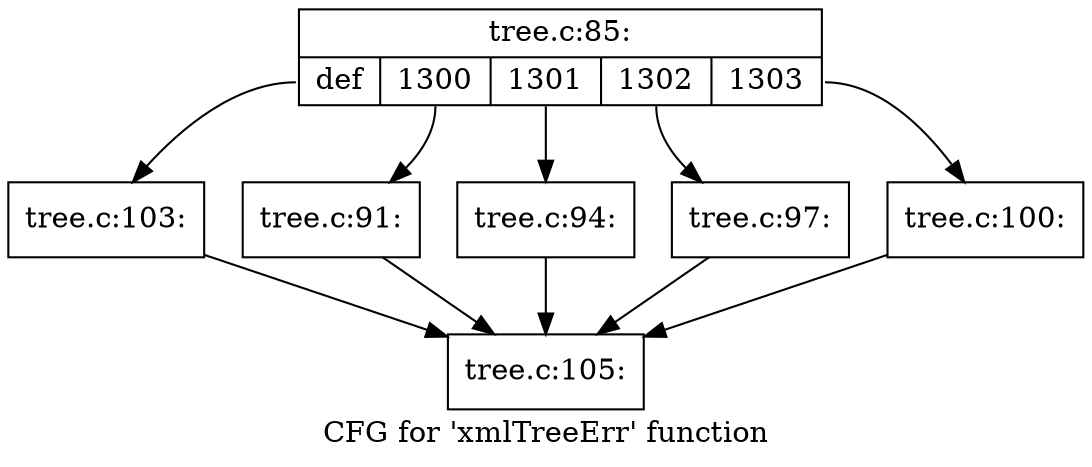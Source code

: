 digraph "CFG for 'xmlTreeErr' function" {
	label="CFG for 'xmlTreeErr' function";

	Node0x47e4770 [shape=record,label="{tree.c:85:|{<s0>def|<s1>1300|<s2>1301|<s3>1302|<s4>1303}}"];
	Node0x47e4770:s0 -> Node0x47e5bb0;
	Node0x47e4770:s1 -> Node0x47e5ef0;
	Node0x47e4770:s2 -> Node0x47e6260;
	Node0x47e4770:s3 -> Node0x47e65d0;
	Node0x47e4770:s4 -> Node0x47e6940;
	Node0x47e5ef0 [shape=record,label="{tree.c:91:}"];
	Node0x47e5ef0 -> Node0x47e5ad0;
	Node0x47e6260 [shape=record,label="{tree.c:94:}"];
	Node0x47e6260 -> Node0x47e5ad0;
	Node0x47e65d0 [shape=record,label="{tree.c:97:}"];
	Node0x47e65d0 -> Node0x47e5ad0;
	Node0x47e6940 [shape=record,label="{tree.c:100:}"];
	Node0x47e6940 -> Node0x47e5ad0;
	Node0x47e5bb0 [shape=record,label="{tree.c:103:}"];
	Node0x47e5bb0 -> Node0x47e5ad0;
	Node0x47e5ad0 [shape=record,label="{tree.c:105:}"];
}
